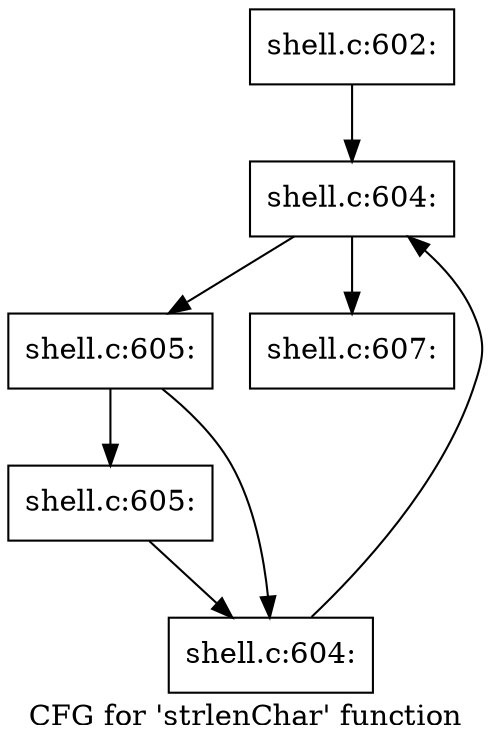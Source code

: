 digraph "CFG for 'strlenChar' function" {
	label="CFG for 'strlenChar' function";

	Node0x560277271b00 [shape=record,label="{shell.c:602:}"];
	Node0x560277271b00 -> Node0x560277273e90;
	Node0x560277273e90 [shape=record,label="{shell.c:604:}"];
	Node0x560277273e90 -> Node0x560277274610;
	Node0x560277273e90 -> Node0x560277271fc0;
	Node0x560277274610 [shape=record,label="{shell.c:605:}"];
	Node0x560277274610 -> Node0x560277274820;
	Node0x560277274610 -> Node0x560277274870;
	Node0x560277274820 [shape=record,label="{shell.c:605:}"];
	Node0x560277274820 -> Node0x560277274870;
	Node0x560277274870 [shape=record,label="{shell.c:604:}"];
	Node0x560277274870 -> Node0x560277273e90;
	Node0x560277271fc0 [shape=record,label="{shell.c:607:}"];
}
